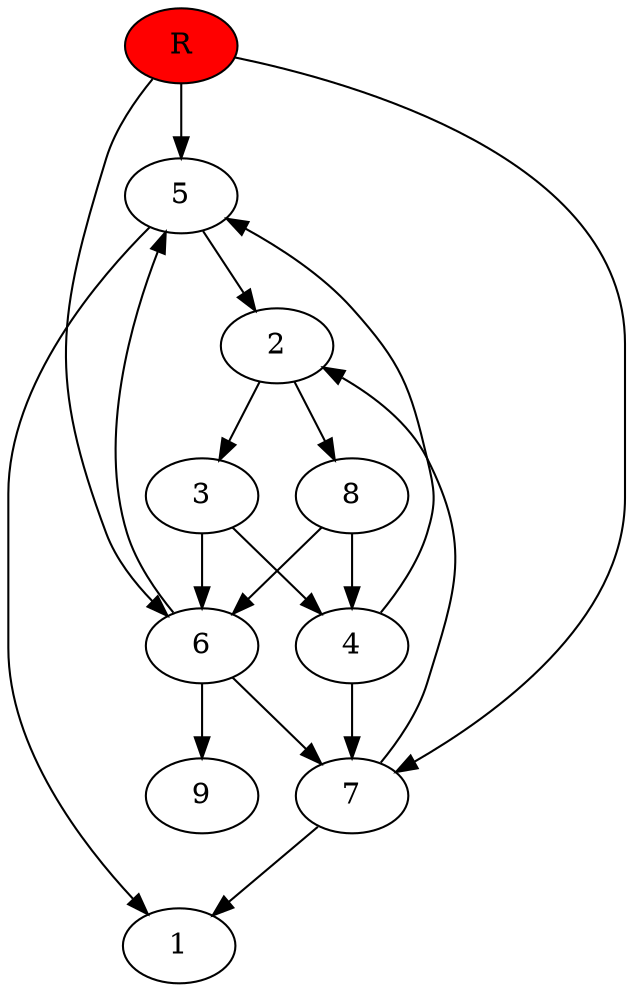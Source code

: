 digraph prb19543 {
	1
	2
	3
	4
	5
	6
	7
	8
	R [fillcolor="#ff0000" style=filled]
	2 -> 3
	2 -> 8
	3 -> 4
	3 -> 6
	4 -> 5
	4 -> 7
	5 -> 1
	5 -> 2
	6 -> 5
	6 -> 7
	6 -> 9
	7 -> 1
	7 -> 2
	8 -> 4
	8 -> 6
	R -> 5
	R -> 6
	R -> 7
}

